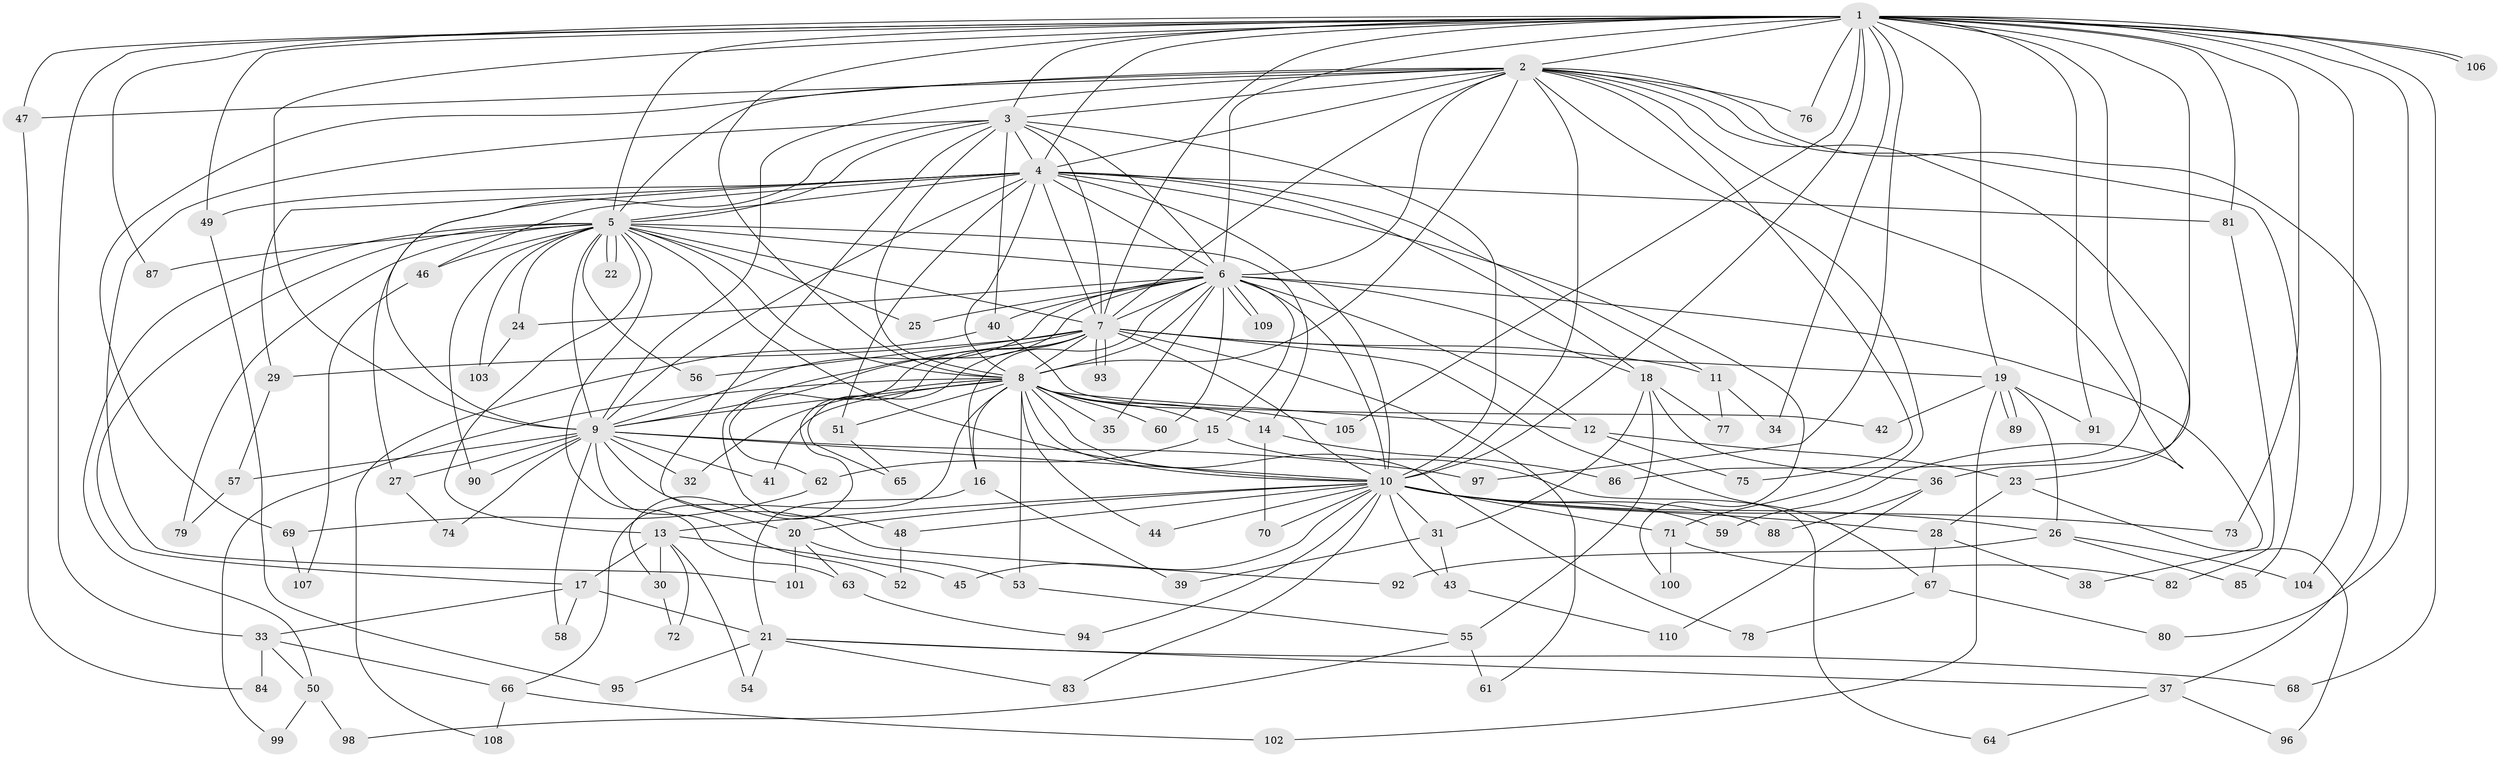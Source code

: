 // coarse degree distribution, {6: 0.025974025974025976, 20: 0.012987012987012988, 33: 0.012987012987012988, 26: 0.012987012987012988, 3: 0.14285714285714285, 1: 0.1038961038961039, 4: 0.12987012987012986, 2: 0.5064935064935064, 24: 0.012987012987012988, 8: 0.012987012987012988, 5: 0.012987012987012988, 9: 0.012987012987012988}
// Generated by graph-tools (version 1.1) at 2025/49/03/04/25 21:49:28]
// undirected, 110 vertices, 245 edges
graph export_dot {
graph [start="1"]
  node [color=gray90,style=filled];
  1;
  2;
  3;
  4;
  5;
  6;
  7;
  8;
  9;
  10;
  11;
  12;
  13;
  14;
  15;
  16;
  17;
  18;
  19;
  20;
  21;
  22;
  23;
  24;
  25;
  26;
  27;
  28;
  29;
  30;
  31;
  32;
  33;
  34;
  35;
  36;
  37;
  38;
  39;
  40;
  41;
  42;
  43;
  44;
  45;
  46;
  47;
  48;
  49;
  50;
  51;
  52;
  53;
  54;
  55;
  56;
  57;
  58;
  59;
  60;
  61;
  62;
  63;
  64;
  65;
  66;
  67;
  68;
  69;
  70;
  71;
  72;
  73;
  74;
  75;
  76;
  77;
  78;
  79;
  80;
  81;
  82;
  83;
  84;
  85;
  86;
  87;
  88;
  89;
  90;
  91;
  92;
  93;
  94;
  95;
  96;
  97;
  98;
  99;
  100;
  101;
  102;
  103;
  104;
  105;
  106;
  107;
  108;
  109;
  110;
  1 -- 2;
  1 -- 3;
  1 -- 4;
  1 -- 5;
  1 -- 6;
  1 -- 7;
  1 -- 8;
  1 -- 9;
  1 -- 10;
  1 -- 19;
  1 -- 33;
  1 -- 34;
  1 -- 36;
  1 -- 47;
  1 -- 49;
  1 -- 68;
  1 -- 73;
  1 -- 76;
  1 -- 80;
  1 -- 81;
  1 -- 86;
  1 -- 87;
  1 -- 91;
  1 -- 97;
  1 -- 104;
  1 -- 105;
  1 -- 106;
  1 -- 106;
  2 -- 3;
  2 -- 4;
  2 -- 5;
  2 -- 6;
  2 -- 7;
  2 -- 8;
  2 -- 9;
  2 -- 10;
  2 -- 23;
  2 -- 37;
  2 -- 47;
  2 -- 59;
  2 -- 69;
  2 -- 71;
  2 -- 75;
  2 -- 76;
  2 -- 85;
  3 -- 4;
  3 -- 5;
  3 -- 6;
  3 -- 7;
  3 -- 8;
  3 -- 9;
  3 -- 10;
  3 -- 20;
  3 -- 40;
  3 -- 101;
  4 -- 5;
  4 -- 6;
  4 -- 7;
  4 -- 8;
  4 -- 9;
  4 -- 10;
  4 -- 11;
  4 -- 18;
  4 -- 27;
  4 -- 29;
  4 -- 46;
  4 -- 49;
  4 -- 51;
  4 -- 81;
  4 -- 100;
  5 -- 6;
  5 -- 7;
  5 -- 8;
  5 -- 9;
  5 -- 10;
  5 -- 13;
  5 -- 14;
  5 -- 17;
  5 -- 22;
  5 -- 22;
  5 -- 24;
  5 -- 25;
  5 -- 46;
  5 -- 50;
  5 -- 56;
  5 -- 63;
  5 -- 79;
  5 -- 87;
  5 -- 90;
  5 -- 103;
  6 -- 7;
  6 -- 8;
  6 -- 9;
  6 -- 10;
  6 -- 12;
  6 -- 15;
  6 -- 16;
  6 -- 18;
  6 -- 24;
  6 -- 25;
  6 -- 35;
  6 -- 38;
  6 -- 40;
  6 -- 48;
  6 -- 60;
  6 -- 109;
  6 -- 109;
  7 -- 8;
  7 -- 9;
  7 -- 10;
  7 -- 11;
  7 -- 19;
  7 -- 29;
  7 -- 30;
  7 -- 56;
  7 -- 61;
  7 -- 62;
  7 -- 65;
  7 -- 67;
  7 -- 93;
  7 -- 93;
  8 -- 9;
  8 -- 10;
  8 -- 12;
  8 -- 14;
  8 -- 15;
  8 -- 16;
  8 -- 32;
  8 -- 35;
  8 -- 41;
  8 -- 44;
  8 -- 51;
  8 -- 53;
  8 -- 60;
  8 -- 66;
  8 -- 78;
  8 -- 99;
  8 -- 105;
  9 -- 10;
  9 -- 27;
  9 -- 32;
  9 -- 41;
  9 -- 52;
  9 -- 57;
  9 -- 58;
  9 -- 74;
  9 -- 90;
  9 -- 92;
  9 -- 97;
  10 -- 13;
  10 -- 20;
  10 -- 26;
  10 -- 28;
  10 -- 31;
  10 -- 43;
  10 -- 44;
  10 -- 45;
  10 -- 48;
  10 -- 59;
  10 -- 70;
  10 -- 71;
  10 -- 73;
  10 -- 83;
  10 -- 88;
  10 -- 94;
  11 -- 34;
  11 -- 77;
  12 -- 23;
  12 -- 75;
  13 -- 17;
  13 -- 30;
  13 -- 45;
  13 -- 54;
  13 -- 72;
  14 -- 70;
  14 -- 86;
  15 -- 62;
  15 -- 64;
  16 -- 21;
  16 -- 39;
  17 -- 21;
  17 -- 33;
  17 -- 58;
  18 -- 31;
  18 -- 36;
  18 -- 55;
  18 -- 77;
  19 -- 26;
  19 -- 42;
  19 -- 89;
  19 -- 89;
  19 -- 91;
  19 -- 102;
  20 -- 53;
  20 -- 63;
  20 -- 101;
  21 -- 37;
  21 -- 54;
  21 -- 68;
  21 -- 83;
  21 -- 95;
  23 -- 28;
  23 -- 96;
  24 -- 103;
  26 -- 85;
  26 -- 92;
  26 -- 104;
  27 -- 74;
  28 -- 38;
  28 -- 67;
  29 -- 57;
  30 -- 72;
  31 -- 39;
  31 -- 43;
  33 -- 50;
  33 -- 66;
  33 -- 84;
  36 -- 88;
  36 -- 110;
  37 -- 64;
  37 -- 96;
  40 -- 42;
  40 -- 108;
  43 -- 110;
  46 -- 107;
  47 -- 84;
  48 -- 52;
  49 -- 95;
  50 -- 98;
  50 -- 99;
  51 -- 65;
  53 -- 55;
  55 -- 61;
  55 -- 98;
  57 -- 79;
  62 -- 69;
  63 -- 94;
  66 -- 102;
  66 -- 108;
  67 -- 78;
  67 -- 80;
  69 -- 107;
  71 -- 82;
  71 -- 100;
  81 -- 82;
}
